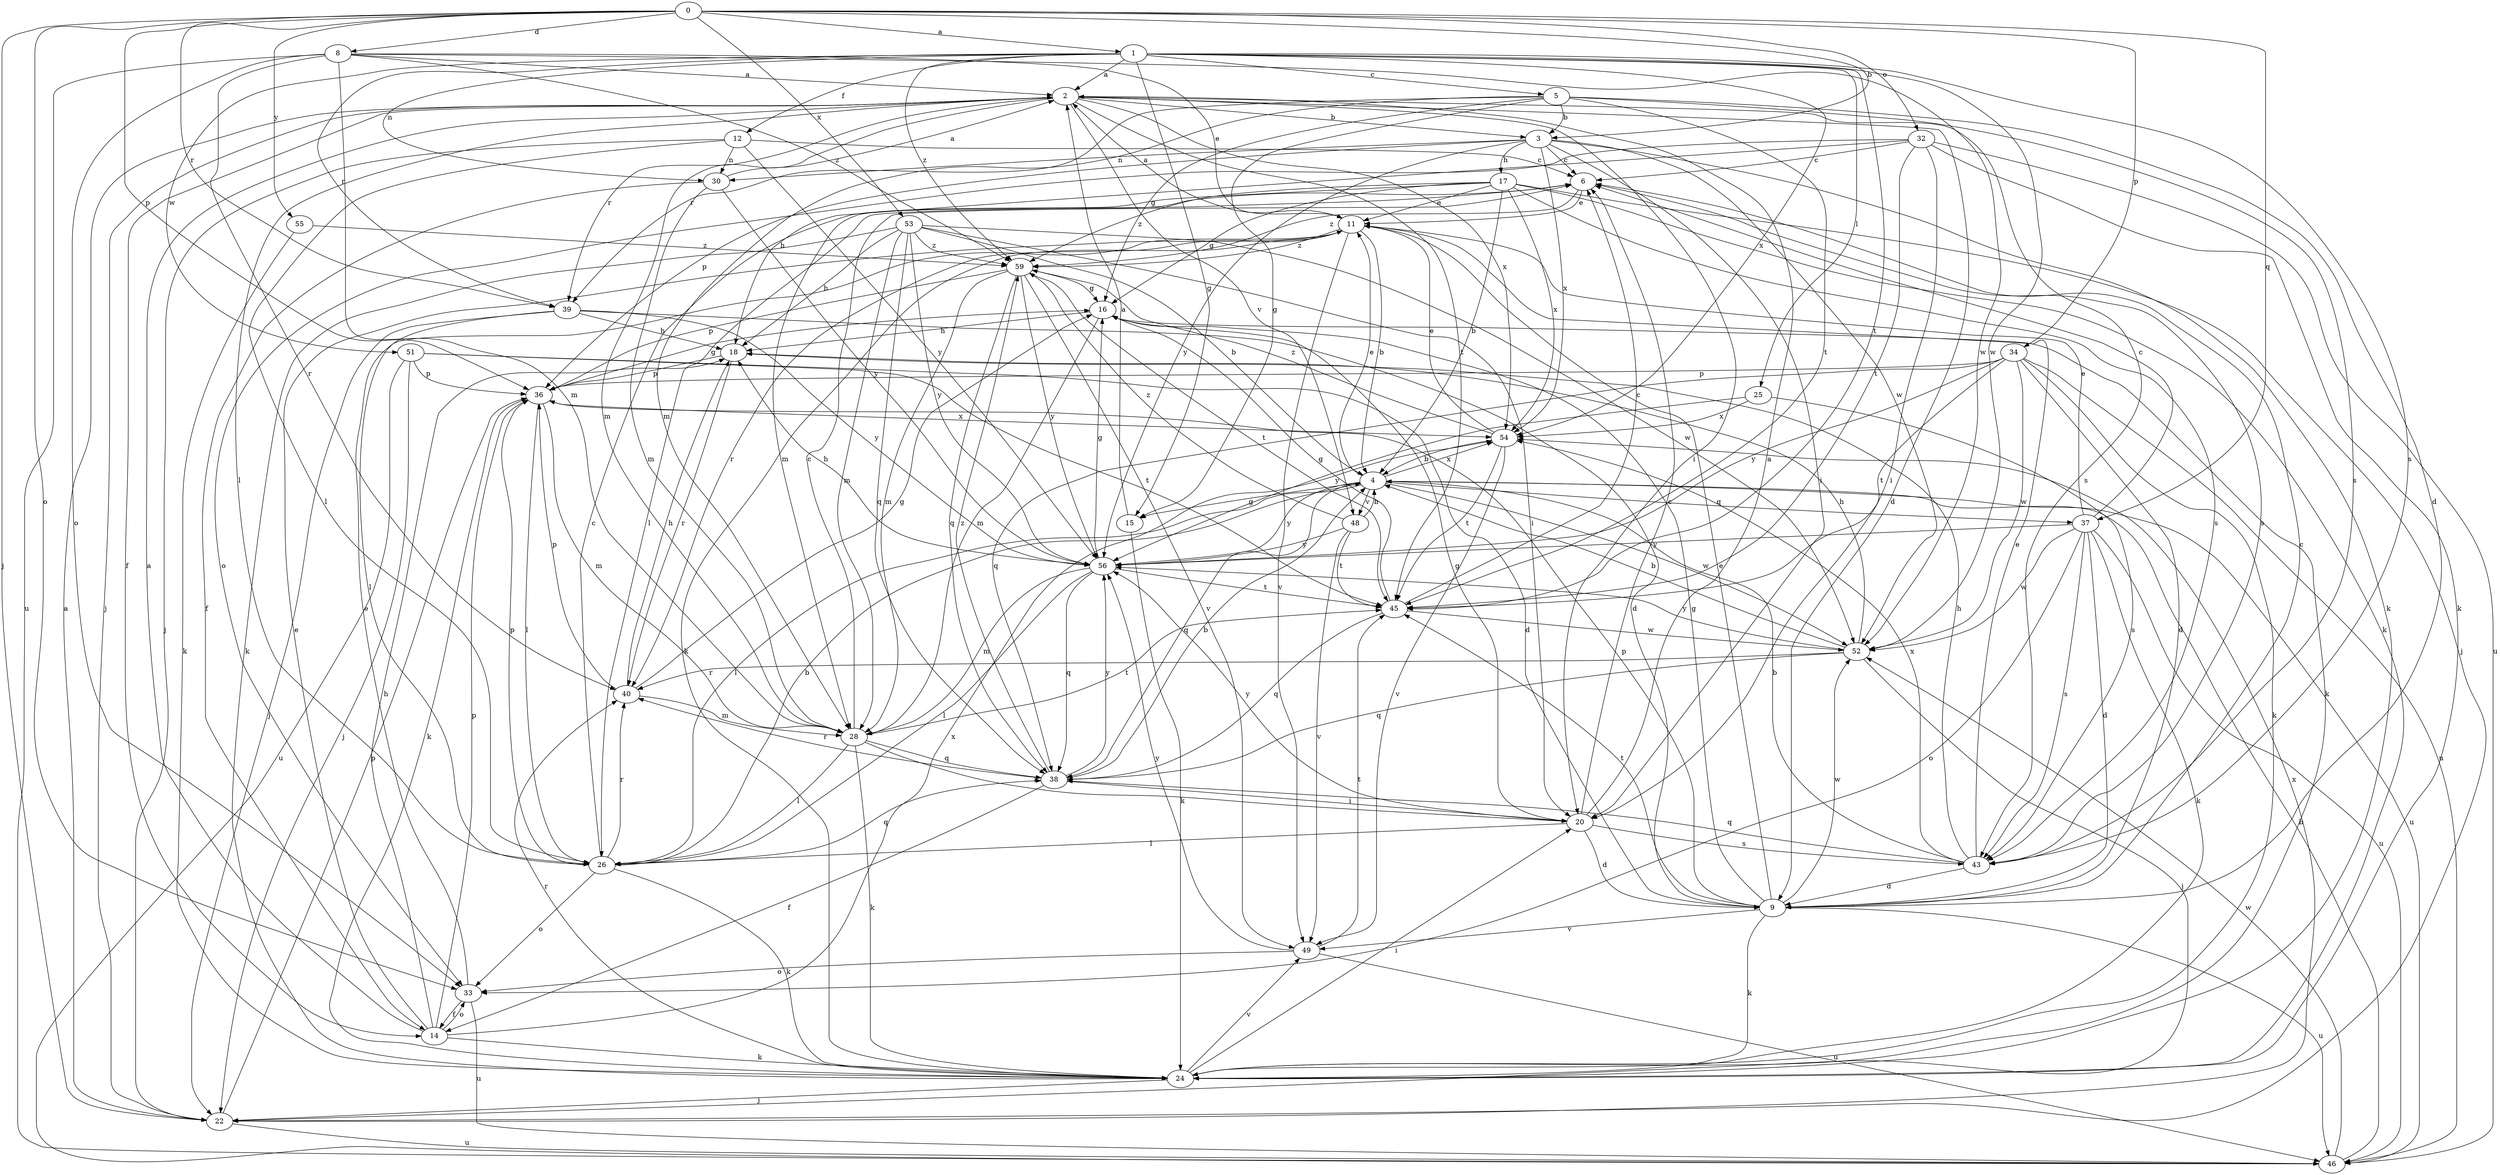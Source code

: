 strict digraph  {
0;
1;
2;
3;
4;
5;
6;
8;
9;
11;
12;
14;
15;
16;
17;
18;
20;
22;
24;
25;
26;
28;
30;
32;
33;
34;
36;
37;
38;
39;
40;
43;
45;
46;
48;
49;
51;
52;
53;
54;
55;
56;
59;
0 -> 1  [label=a];
0 -> 3  [label=b];
0 -> 8  [label=d];
0 -> 22  [label=j];
0 -> 32  [label=o];
0 -> 33  [label=o];
0 -> 34  [label=p];
0 -> 36  [label=p];
0 -> 37  [label=q];
0 -> 39  [label=r];
0 -> 53  [label=x];
0 -> 55  [label=y];
1 -> 2  [label=a];
1 -> 5  [label=c];
1 -> 12  [label=f];
1 -> 15  [label=g];
1 -> 25  [label=l];
1 -> 30  [label=n];
1 -> 39  [label=r];
1 -> 43  [label=s];
1 -> 45  [label=t];
1 -> 51  [label=w];
1 -> 52  [label=w];
1 -> 54  [label=x];
1 -> 59  [label=z];
2 -> 3  [label=b];
2 -> 9  [label=d];
2 -> 14  [label=f];
2 -> 20  [label=i];
2 -> 22  [label=j];
2 -> 26  [label=l];
2 -> 28  [label=m];
2 -> 39  [label=r];
2 -> 43  [label=s];
2 -> 45  [label=t];
2 -> 48  [label=v];
2 -> 54  [label=x];
3 -> 6  [label=c];
3 -> 17  [label=h];
3 -> 20  [label=i];
3 -> 24  [label=k];
3 -> 30  [label=n];
3 -> 36  [label=p];
3 -> 52  [label=w];
3 -> 54  [label=x];
3 -> 56  [label=y];
4 -> 11  [label=e];
4 -> 15  [label=g];
4 -> 26  [label=l];
4 -> 37  [label=q];
4 -> 38  [label=q];
4 -> 46  [label=u];
4 -> 48  [label=v];
4 -> 52  [label=w];
4 -> 54  [label=x];
4 -> 56  [label=y];
5 -> 3  [label=b];
5 -> 9  [label=d];
5 -> 15  [label=g];
5 -> 16  [label=g];
5 -> 28  [label=m];
5 -> 39  [label=r];
5 -> 43  [label=s];
5 -> 45  [label=t];
6 -> 11  [label=e];
6 -> 26  [label=l];
6 -> 43  [label=s];
6 -> 59  [label=z];
8 -> 2  [label=a];
8 -> 11  [label=e];
8 -> 28  [label=m];
8 -> 33  [label=o];
8 -> 40  [label=r];
8 -> 46  [label=u];
8 -> 52  [label=w];
8 -> 59  [label=z];
9 -> 6  [label=c];
9 -> 11  [label=e];
9 -> 16  [label=g];
9 -> 24  [label=k];
9 -> 36  [label=p];
9 -> 45  [label=t];
9 -> 46  [label=u];
9 -> 49  [label=v];
9 -> 52  [label=w];
11 -> 2  [label=a];
11 -> 4  [label=b];
11 -> 24  [label=k];
11 -> 40  [label=r];
11 -> 49  [label=v];
11 -> 59  [label=z];
12 -> 6  [label=c];
12 -> 22  [label=j];
12 -> 26  [label=l];
12 -> 30  [label=n];
12 -> 56  [label=y];
14 -> 2  [label=a];
14 -> 11  [label=e];
14 -> 18  [label=h];
14 -> 24  [label=k];
14 -> 33  [label=o];
14 -> 36  [label=p];
14 -> 54  [label=x];
15 -> 2  [label=a];
15 -> 24  [label=k];
16 -> 18  [label=h];
16 -> 24  [label=k];
16 -> 28  [label=m];
17 -> 4  [label=b];
17 -> 11  [label=e];
17 -> 16  [label=g];
17 -> 22  [label=j];
17 -> 24  [label=k];
17 -> 28  [label=m];
17 -> 43  [label=s];
17 -> 54  [label=x];
17 -> 59  [label=z];
18 -> 36  [label=p];
18 -> 40  [label=r];
20 -> 2  [label=a];
20 -> 6  [label=c];
20 -> 9  [label=d];
20 -> 16  [label=g];
20 -> 26  [label=l];
20 -> 43  [label=s];
20 -> 56  [label=y];
22 -> 2  [label=a];
22 -> 36  [label=p];
22 -> 46  [label=u];
22 -> 54  [label=x];
24 -> 20  [label=i];
24 -> 22  [label=j];
24 -> 40  [label=r];
24 -> 49  [label=v];
25 -> 43  [label=s];
25 -> 54  [label=x];
25 -> 56  [label=y];
26 -> 4  [label=b];
26 -> 6  [label=c];
26 -> 24  [label=k];
26 -> 33  [label=o];
26 -> 36  [label=p];
26 -> 38  [label=q];
26 -> 40  [label=r];
28 -> 6  [label=c];
28 -> 20  [label=i];
28 -> 24  [label=k];
28 -> 26  [label=l];
28 -> 38  [label=q];
28 -> 45  [label=t];
30 -> 2  [label=a];
30 -> 14  [label=f];
30 -> 28  [label=m];
30 -> 56  [label=y];
32 -> 6  [label=c];
32 -> 18  [label=h];
32 -> 20  [label=i];
32 -> 24  [label=k];
32 -> 33  [label=o];
32 -> 45  [label=t];
32 -> 46  [label=u];
33 -> 11  [label=e];
33 -> 14  [label=f];
33 -> 46  [label=u];
34 -> 9  [label=d];
34 -> 24  [label=k];
34 -> 36  [label=p];
34 -> 38  [label=q];
34 -> 45  [label=t];
34 -> 46  [label=u];
34 -> 52  [label=w];
34 -> 56  [label=y];
36 -> 16  [label=g];
36 -> 24  [label=k];
36 -> 26  [label=l];
36 -> 28  [label=m];
36 -> 54  [label=x];
37 -> 6  [label=c];
37 -> 9  [label=d];
37 -> 11  [label=e];
37 -> 24  [label=k];
37 -> 33  [label=o];
37 -> 43  [label=s];
37 -> 46  [label=u];
37 -> 52  [label=w];
37 -> 56  [label=y];
38 -> 4  [label=b];
38 -> 14  [label=f];
38 -> 20  [label=i];
38 -> 40  [label=r];
38 -> 56  [label=y];
38 -> 59  [label=z];
39 -> 9  [label=d];
39 -> 18  [label=h];
39 -> 22  [label=j];
39 -> 26  [label=l];
39 -> 56  [label=y];
40 -> 16  [label=g];
40 -> 18  [label=h];
40 -> 28  [label=m];
40 -> 36  [label=p];
43 -> 4  [label=b];
43 -> 9  [label=d];
43 -> 11  [label=e];
43 -> 18  [label=h];
43 -> 38  [label=q];
43 -> 54  [label=x];
45 -> 6  [label=c];
45 -> 16  [label=g];
45 -> 38  [label=q];
45 -> 52  [label=w];
46 -> 4  [label=b];
46 -> 52  [label=w];
48 -> 4  [label=b];
48 -> 45  [label=t];
48 -> 49  [label=v];
48 -> 56  [label=y];
48 -> 59  [label=z];
49 -> 33  [label=o];
49 -> 45  [label=t];
49 -> 46  [label=u];
49 -> 56  [label=y];
51 -> 9  [label=d];
51 -> 22  [label=j];
51 -> 36  [label=p];
51 -> 45  [label=t];
51 -> 46  [label=u];
52 -> 4  [label=b];
52 -> 18  [label=h];
52 -> 22  [label=j];
52 -> 38  [label=q];
52 -> 40  [label=r];
52 -> 56  [label=y];
53 -> 4  [label=b];
53 -> 18  [label=h];
53 -> 20  [label=i];
53 -> 24  [label=k];
53 -> 28  [label=m];
53 -> 38  [label=q];
53 -> 52  [label=w];
53 -> 56  [label=y];
53 -> 59  [label=z];
54 -> 4  [label=b];
54 -> 11  [label=e];
54 -> 45  [label=t];
54 -> 49  [label=v];
54 -> 59  [label=z];
55 -> 24  [label=k];
55 -> 59  [label=z];
56 -> 16  [label=g];
56 -> 18  [label=h];
56 -> 26  [label=l];
56 -> 28  [label=m];
56 -> 38  [label=q];
56 -> 45  [label=t];
59 -> 16  [label=g];
59 -> 28  [label=m];
59 -> 36  [label=p];
59 -> 38  [label=q];
59 -> 45  [label=t];
59 -> 49  [label=v];
59 -> 56  [label=y];
}
